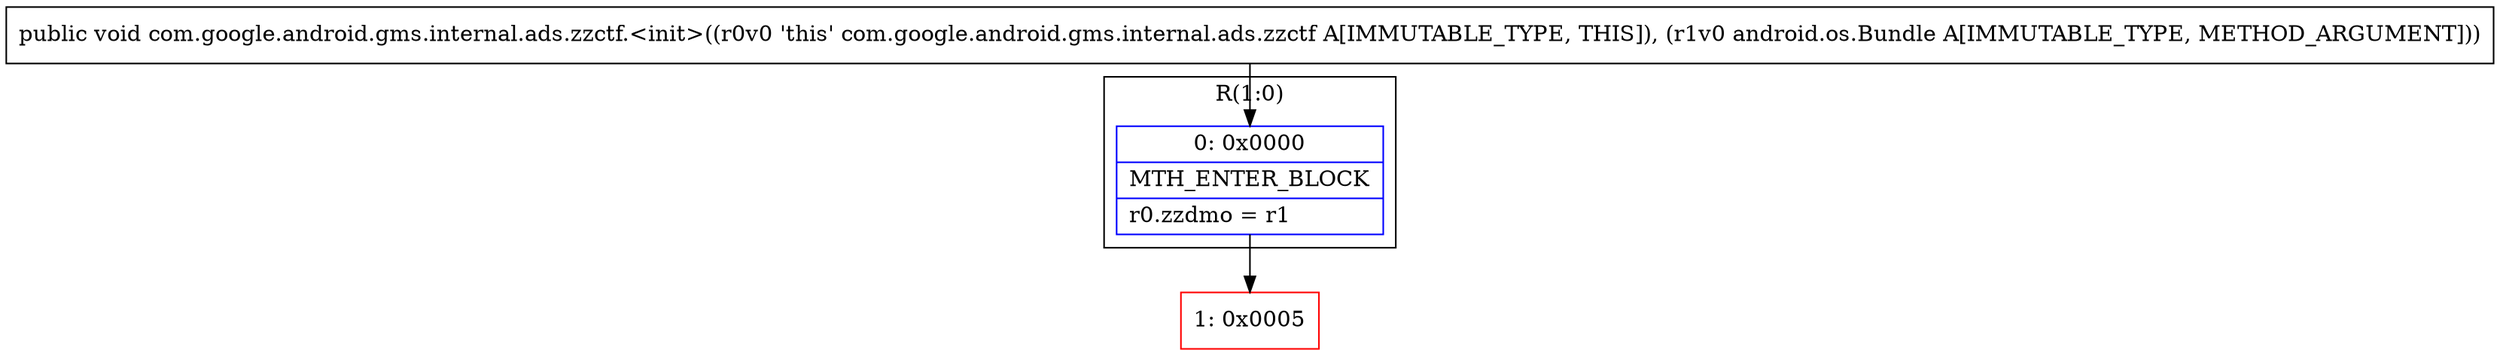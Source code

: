 digraph "CFG forcom.google.android.gms.internal.ads.zzctf.\<init\>(Landroid\/os\/Bundle;)V" {
subgraph cluster_Region_1054904619 {
label = "R(1:0)";
node [shape=record,color=blue];
Node_0 [shape=record,label="{0\:\ 0x0000|MTH_ENTER_BLOCK\l|r0.zzdmo = r1\l}"];
}
Node_1 [shape=record,color=red,label="{1\:\ 0x0005}"];
MethodNode[shape=record,label="{public void com.google.android.gms.internal.ads.zzctf.\<init\>((r0v0 'this' com.google.android.gms.internal.ads.zzctf A[IMMUTABLE_TYPE, THIS]), (r1v0 android.os.Bundle A[IMMUTABLE_TYPE, METHOD_ARGUMENT])) }"];
MethodNode -> Node_0;
Node_0 -> Node_1;
}

